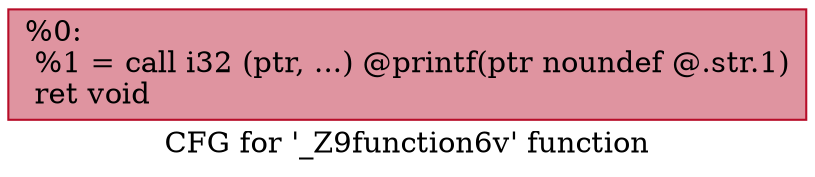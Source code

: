 digraph "CFG for '_Z9function6v' function" {
	label="CFG for '_Z9function6v' function";

	Node0x55a2dda20f90 [shape=record,color="#b70d28ff", style=filled, fillcolor="#b70d2870",label="{%0:\l  %1 = call i32 (ptr, ...) @printf(ptr noundef @.str.1)\l  ret void\l}"];
}
